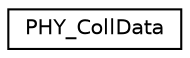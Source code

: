 digraph G
{
  edge [fontname="Helvetica",fontsize="10",labelfontname="Helvetica",labelfontsize="10"];
  node [fontname="Helvetica",fontsize="10",shape=record];
  rankdir=LR;
  Node1 [label="PHY_CollData",height=0.2,width=0.4,color="black", fillcolor="white", style="filled",URL="$de/d0b/structPHY__CollData.html"];
}
